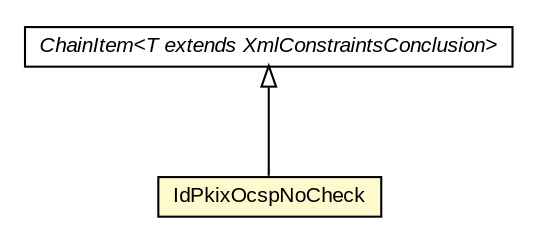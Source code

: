 #!/usr/local/bin/dot
#
# Class diagram 
# Generated by UMLGraph version R5_6-24-gf6e263 (http://www.umlgraph.org/)
#

digraph G {
	edge [fontname="arial",fontsize=10,labelfontname="arial",labelfontsize=10];
	node [fontname="arial",fontsize=10,shape=plaintext];
	nodesep=0.25;
	ranksep=0.5;
	// eu.europa.esig.dss.validation.process.ChainItem<T extends eu.europa.esig.dss.jaxb.detailedreport.XmlConstraintsConclusion>
	c382405 [label=<<table title="eu.europa.esig.dss.validation.process.ChainItem" border="0" cellborder="1" cellspacing="0" cellpadding="2" port="p" href="../../../../ChainItem.html">
		<tr><td><table border="0" cellspacing="0" cellpadding="1">
<tr><td align="center" balign="center"><font face="arial italic"> ChainItem&lt;T extends XmlConstraintsConclusion&gt; </font></td></tr>
		</table></td></tr>
		</table>>, URL="../../../../ChainItem.html", fontname="arial", fontcolor="black", fontsize=10.0];
	// eu.europa.esig.dss.validation.process.bbb.xcv.sub.checks.IdPkixOcspNoCheck
	c382471 [label=<<table title="eu.europa.esig.dss.validation.process.bbb.xcv.sub.checks.IdPkixOcspNoCheck" border="0" cellborder="1" cellspacing="0" cellpadding="2" port="p" bgcolor="lemonChiffon" href="./IdPkixOcspNoCheck.html">
		<tr><td><table border="0" cellspacing="0" cellpadding="1">
<tr><td align="center" balign="center"> IdPkixOcspNoCheck </td></tr>
		</table></td></tr>
		</table>>, URL="./IdPkixOcspNoCheck.html", fontname="arial", fontcolor="black", fontsize=10.0];
	//eu.europa.esig.dss.validation.process.bbb.xcv.sub.checks.IdPkixOcspNoCheck extends eu.europa.esig.dss.validation.process.ChainItem<eu.europa.esig.dss.jaxb.detailedreport.XmlSubXCV>
	c382405:p -> c382471:p [dir=back,arrowtail=empty];
}

